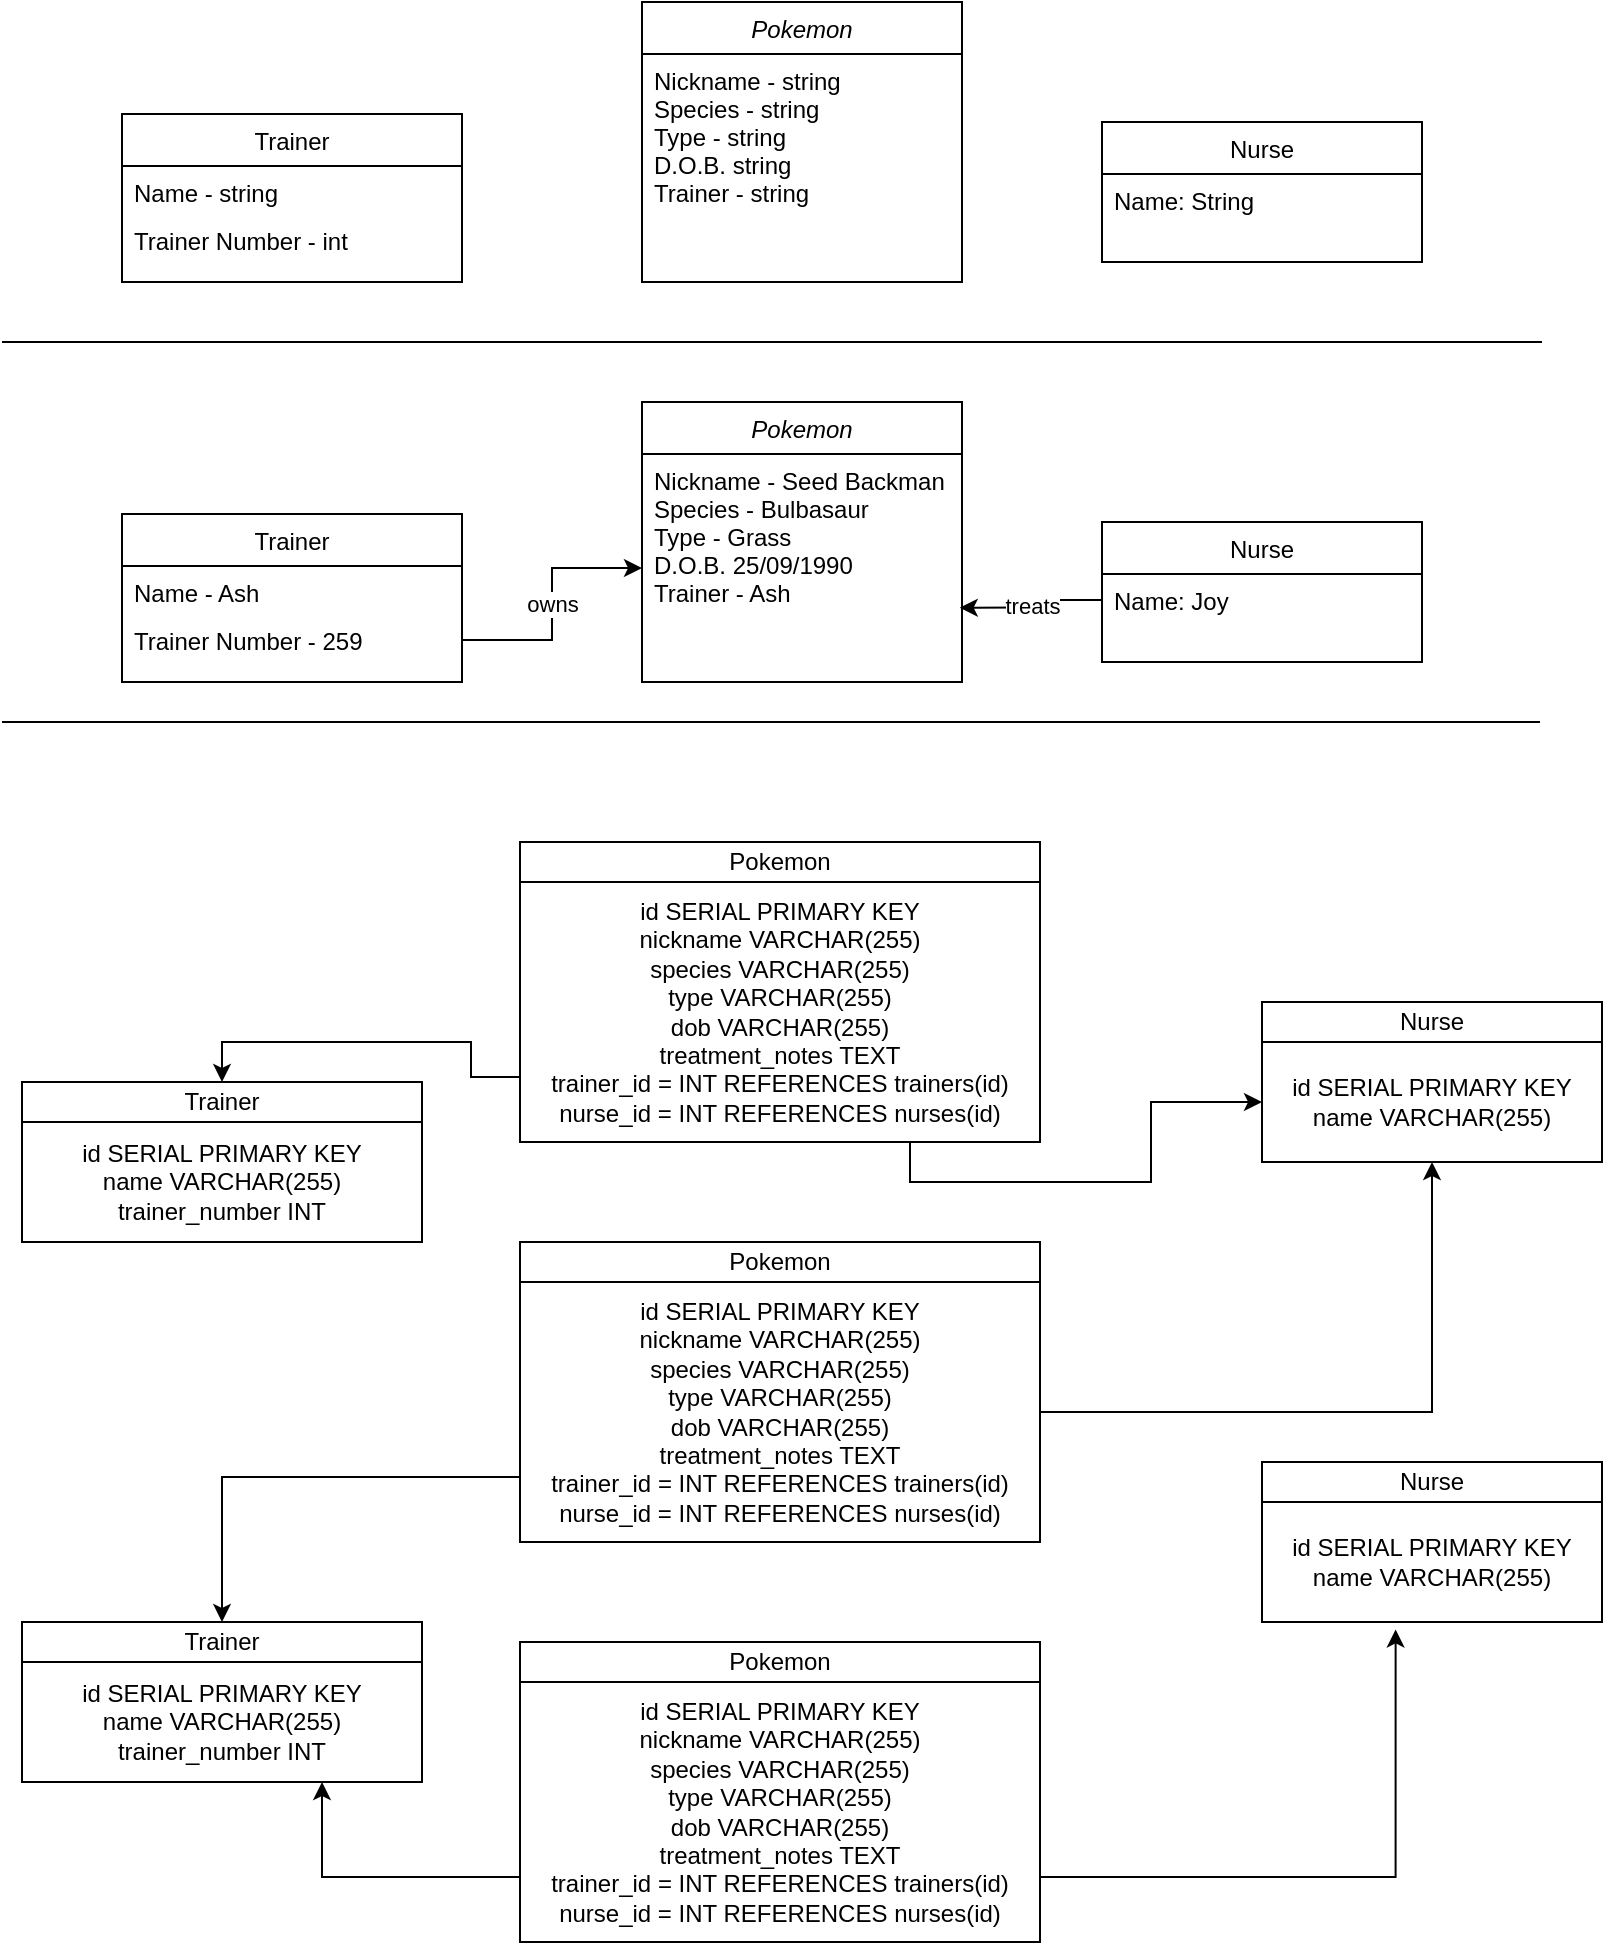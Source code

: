 <mxfile version="14.0.1" type="device"><diagram id="C5RBs43oDa-KdzZeNtuy" name="Page-1"><mxGraphModel dx="969" dy="542" grid="1" gridSize="10" guides="1" tooltips="1" connect="1" arrows="1" fold="1" page="1" pageScale="1" pageWidth="827" pageHeight="1169" math="0" shadow="0"><root><mxCell id="WIyWlLk6GJQsqaUBKTNV-0"/><mxCell id="WIyWlLk6GJQsqaUBKTNV-1" parent="WIyWlLk6GJQsqaUBKTNV-0"/><mxCell id="zkfFHV4jXpPFQw0GAbJ--0" value="Pokemon" style="swimlane;fontStyle=2;align=center;verticalAlign=top;childLayout=stackLayout;horizontal=1;startSize=26;horizontalStack=0;resizeParent=1;resizeLast=0;collapsible=1;marginBottom=0;rounded=0;shadow=0;strokeWidth=1;" parent="WIyWlLk6GJQsqaUBKTNV-1" vertex="1"><mxGeometry x="320" y="110" width="160" height="140" as="geometry"><mxRectangle x="230" y="140" width="160" height="26" as="alternateBounds"/></mxGeometry></mxCell><mxCell id="zkfFHV4jXpPFQw0GAbJ--3" value="Nickname - string&#10;Species - string&#10;Type - string&#10;D.O.B. string&#10;Trainer - string&#10;&#10;" style="text;align=left;verticalAlign=top;spacingLeft=4;spacingRight=4;overflow=hidden;rotatable=0;points=[[0,0.5],[1,0.5]];portConstraint=eastwest;rounded=0;shadow=0;fontStyle=0" parent="zkfFHV4jXpPFQw0GAbJ--0" vertex="1"><mxGeometry y="26" width="160" height="114" as="geometry"/></mxCell><mxCell id="zkfFHV4jXpPFQw0GAbJ--6" value="Trainer" style="swimlane;fontStyle=0;align=center;verticalAlign=top;childLayout=stackLayout;horizontal=1;startSize=26;horizontalStack=0;resizeParent=1;resizeLast=0;collapsible=1;marginBottom=0;rounded=0;shadow=0;strokeWidth=1;" parent="WIyWlLk6GJQsqaUBKTNV-1" vertex="1"><mxGeometry x="60" y="166" width="170" height="84" as="geometry"><mxRectangle x="130" y="380" width="160" height="26" as="alternateBounds"/></mxGeometry></mxCell><mxCell id="zkfFHV4jXpPFQw0GAbJ--7" value="Name - string" style="text;align=left;verticalAlign=top;spacingLeft=4;spacingRight=4;overflow=hidden;rotatable=0;points=[[0,0.5],[1,0.5]];portConstraint=eastwest;" parent="zkfFHV4jXpPFQw0GAbJ--6" vertex="1"><mxGeometry y="26" width="170" height="24" as="geometry"/></mxCell><mxCell id="zkfFHV4jXpPFQw0GAbJ--8" value="Trainer Number - int" style="text;align=left;verticalAlign=top;spacingLeft=4;spacingRight=4;overflow=hidden;rotatable=0;points=[[0,0.5],[1,0.5]];portConstraint=eastwest;rounded=0;shadow=0;html=0;" parent="zkfFHV4jXpPFQw0GAbJ--6" vertex="1"><mxGeometry y="50" width="170" height="26" as="geometry"/></mxCell><mxCell id="zkfFHV4jXpPFQw0GAbJ--13" value="Nurse" style="swimlane;fontStyle=0;align=center;verticalAlign=top;childLayout=stackLayout;horizontal=1;startSize=26;horizontalStack=0;resizeParent=1;resizeLast=0;collapsible=1;marginBottom=0;rounded=0;shadow=0;strokeWidth=1;" parent="WIyWlLk6GJQsqaUBKTNV-1" vertex="1"><mxGeometry x="550" y="170" width="160" height="70" as="geometry"><mxRectangle x="340" y="380" width="170" height="26" as="alternateBounds"/></mxGeometry></mxCell><mxCell id="zkfFHV4jXpPFQw0GAbJ--14" value="Name: String" style="text;align=left;verticalAlign=top;spacingLeft=4;spacingRight=4;overflow=hidden;rotatable=0;points=[[0,0.5],[1,0.5]];portConstraint=eastwest;" parent="zkfFHV4jXpPFQw0GAbJ--13" vertex="1"><mxGeometry y="26" width="160" height="26" as="geometry"/></mxCell><mxCell id="JukS40pt7o1-2IaAaHnx-2" value="" style="endArrow=none;html=1;" edge="1" parent="WIyWlLk6GJQsqaUBKTNV-1"><mxGeometry width="50" height="50" relative="1" as="geometry"><mxPoint y="280" as="sourcePoint"/><mxPoint x="770" y="280" as="targetPoint"/></mxGeometry></mxCell><mxCell id="JukS40pt7o1-2IaAaHnx-3" value="Trainer" style="rounded=0;whiteSpace=wrap;html=1;" vertex="1" parent="WIyWlLk6GJQsqaUBKTNV-1"><mxGeometry x="10" y="650" width="200" height="20" as="geometry"/></mxCell><mxCell id="JukS40pt7o1-2IaAaHnx-13" value="id SERIAL PRIMARY KEY&lt;br&gt;name VARCHAR(255)&lt;br&gt;trainer_number INT" style="rounded=0;whiteSpace=wrap;html=1;fillColor=none;" vertex="1" parent="WIyWlLk6GJQsqaUBKTNV-1"><mxGeometry x="10" y="670" width="200" height="60" as="geometry"/></mxCell><mxCell id="JukS40pt7o1-2IaAaHnx-14" value="Pokemon" style="rounded=0;whiteSpace=wrap;html=1;fillColor=none;" vertex="1" parent="WIyWlLk6GJQsqaUBKTNV-1"><mxGeometry x="259" y="530" width="260" height="20" as="geometry"/></mxCell><mxCell id="JukS40pt7o1-2IaAaHnx-15" style="edgeStyle=orthogonalEdgeStyle;rounded=0;orthogonalLoop=1;jettySize=auto;html=1;exitX=0.5;exitY=1;exitDx=0;exitDy=0;" edge="1" parent="WIyWlLk6GJQsqaUBKTNV-1" source="JukS40pt7o1-2IaAaHnx-14" target="JukS40pt7o1-2IaAaHnx-14"><mxGeometry relative="1" as="geometry"/></mxCell><mxCell id="JukS40pt7o1-2IaAaHnx-50" style="edgeStyle=orthogonalEdgeStyle;rounded=0;orthogonalLoop=1;jettySize=auto;html=1;exitX=0;exitY=0.75;exitDx=0;exitDy=0;entryX=0.5;entryY=0;entryDx=0;entryDy=0;" edge="1" parent="WIyWlLk6GJQsqaUBKTNV-1" source="JukS40pt7o1-2IaAaHnx-16" target="JukS40pt7o1-2IaAaHnx-3"><mxGeometry relative="1" as="geometry"/></mxCell><mxCell id="JukS40pt7o1-2IaAaHnx-51" style="edgeStyle=orthogonalEdgeStyle;rounded=0;orthogonalLoop=1;jettySize=auto;html=1;exitX=0.75;exitY=1;exitDx=0;exitDy=0;" edge="1" parent="WIyWlLk6GJQsqaUBKTNV-1" source="JukS40pt7o1-2IaAaHnx-16" target="JukS40pt7o1-2IaAaHnx-18"><mxGeometry relative="1" as="geometry"/></mxCell><mxCell id="JukS40pt7o1-2IaAaHnx-16" value="id SERIAL PRIMARY KEY&lt;br&gt;nickname VARCHAR(255)&lt;br&gt;species VARCHAR(255)&lt;br&gt;type VARCHAR(255)&lt;br&gt;dob VARCHAR(255)&lt;br&gt;treatment_notes TEXT&lt;br&gt;trainer_id = INT REFERENCES trainers(id)&lt;br&gt;nurse_id = INT REFERENCES nurses(id)" style="rounded=0;whiteSpace=wrap;html=1;fillColor=none;" vertex="1" parent="WIyWlLk6GJQsqaUBKTNV-1"><mxGeometry x="259" y="550" width="260" height="130" as="geometry"/></mxCell><mxCell id="JukS40pt7o1-2IaAaHnx-17" value="Nurse" style="rounded=0;whiteSpace=wrap;html=1;fillColor=none;" vertex="1" parent="WIyWlLk6GJQsqaUBKTNV-1"><mxGeometry x="630" y="610" width="170" height="20" as="geometry"/></mxCell><mxCell id="JukS40pt7o1-2IaAaHnx-18" value="id SERIAL PRIMARY KEY&lt;br&gt;name VARCHAR(255)" style="rounded=0;whiteSpace=wrap;html=1;fillColor=none;" vertex="1" parent="WIyWlLk6GJQsqaUBKTNV-1"><mxGeometry x="630" y="630" width="170" height="60" as="geometry"/></mxCell><mxCell id="JukS40pt7o1-2IaAaHnx-19" value="" style="endArrow=none;html=1;" edge="1" parent="WIyWlLk6GJQsqaUBKTNV-1"><mxGeometry width="50" height="50" relative="1" as="geometry"><mxPoint y="470" as="sourcePoint"/><mxPoint x="769" y="470" as="targetPoint"/></mxGeometry></mxCell><mxCell id="JukS40pt7o1-2IaAaHnx-20" value="Pokemon" style="swimlane;fontStyle=2;align=center;verticalAlign=top;childLayout=stackLayout;horizontal=1;startSize=26;horizontalStack=0;resizeParent=1;resizeLast=0;collapsible=1;marginBottom=0;rounded=0;shadow=0;strokeWidth=1;" vertex="1" parent="WIyWlLk6GJQsqaUBKTNV-1"><mxGeometry x="320" y="310" width="160" height="140" as="geometry"><mxRectangle x="230" y="140" width="160" height="26" as="alternateBounds"/></mxGeometry></mxCell><mxCell id="JukS40pt7o1-2IaAaHnx-21" value="Nickname - Seed Backman&#10;Species - Bulbasaur&#10;Type - Grass&#10;D.O.B. 25/09/1990&#10;Trainer - Ash&#10;" style="text;align=left;verticalAlign=top;spacingLeft=4;spacingRight=4;overflow=hidden;rotatable=0;points=[[0,0.5],[1,0.5]];portConstraint=eastwest;rounded=0;shadow=0;fontStyle=0" vertex="1" parent="JukS40pt7o1-2IaAaHnx-20"><mxGeometry y="26" width="160" height="114" as="geometry"/></mxCell><mxCell id="JukS40pt7o1-2IaAaHnx-22" value="Trainer" style="swimlane;fontStyle=0;align=center;verticalAlign=top;childLayout=stackLayout;horizontal=1;startSize=26;horizontalStack=0;resizeParent=1;resizeLast=0;collapsible=1;marginBottom=0;rounded=0;shadow=0;strokeWidth=1;" vertex="1" parent="WIyWlLk6GJQsqaUBKTNV-1"><mxGeometry x="60" y="366" width="170" height="84" as="geometry"><mxRectangle x="130" y="380" width="160" height="26" as="alternateBounds"/></mxGeometry></mxCell><mxCell id="JukS40pt7o1-2IaAaHnx-23" value="Name - Ash" style="text;align=left;verticalAlign=top;spacingLeft=4;spacingRight=4;overflow=hidden;rotatable=0;points=[[0,0.5],[1,0.5]];portConstraint=eastwest;" vertex="1" parent="JukS40pt7o1-2IaAaHnx-22"><mxGeometry y="26" width="170" height="24" as="geometry"/></mxCell><mxCell id="JukS40pt7o1-2IaAaHnx-24" value="Trainer Number - 259" style="text;align=left;verticalAlign=top;spacingLeft=4;spacingRight=4;overflow=hidden;rotatable=0;points=[[0,0.5],[1,0.5]];portConstraint=eastwest;rounded=0;shadow=0;html=0;" vertex="1" parent="JukS40pt7o1-2IaAaHnx-22"><mxGeometry y="50" width="170" height="26" as="geometry"/></mxCell><mxCell id="JukS40pt7o1-2IaAaHnx-25" value="Nurse" style="swimlane;fontStyle=0;align=center;verticalAlign=top;childLayout=stackLayout;horizontal=1;startSize=26;horizontalStack=0;resizeParent=1;resizeLast=0;collapsible=1;marginBottom=0;rounded=0;shadow=0;strokeWidth=1;" vertex="1" parent="WIyWlLk6GJQsqaUBKTNV-1"><mxGeometry x="550" y="370" width="160" height="70" as="geometry"><mxRectangle x="340" y="380" width="170" height="26" as="alternateBounds"/></mxGeometry></mxCell><mxCell id="JukS40pt7o1-2IaAaHnx-26" value="Name: Joy" style="text;align=left;verticalAlign=top;spacingLeft=4;spacingRight=4;overflow=hidden;rotatable=0;points=[[0,0.5],[1,0.5]];portConstraint=eastwest;" vertex="1" parent="JukS40pt7o1-2IaAaHnx-25"><mxGeometry y="26" width="160" height="26" as="geometry"/></mxCell><mxCell id="JukS40pt7o1-2IaAaHnx-30" value="Trainer" style="rounded=0;whiteSpace=wrap;html=1;" vertex="1" parent="WIyWlLk6GJQsqaUBKTNV-1"><mxGeometry x="10" y="920" width="200" height="20" as="geometry"/></mxCell><mxCell id="JukS40pt7o1-2IaAaHnx-31" value="id SERIAL PRIMARY KEY&lt;br&gt;name VARCHAR(255)&lt;br&gt;trainer_number INT" style="rounded=0;whiteSpace=wrap;html=1;fillColor=none;" vertex="1" parent="WIyWlLk6GJQsqaUBKTNV-1"><mxGeometry x="10" y="940" width="200" height="60" as="geometry"/></mxCell><mxCell id="JukS40pt7o1-2IaAaHnx-32" value="Pokemon" style="rounded=0;whiteSpace=wrap;html=1;fillColor=none;" vertex="1" parent="WIyWlLk6GJQsqaUBKTNV-1"><mxGeometry x="259" y="730" width="260" height="20" as="geometry"/></mxCell><mxCell id="JukS40pt7o1-2IaAaHnx-33" style="edgeStyle=orthogonalEdgeStyle;rounded=0;orthogonalLoop=1;jettySize=auto;html=1;exitX=0.5;exitY=1;exitDx=0;exitDy=0;" edge="1" parent="WIyWlLk6GJQsqaUBKTNV-1" source="JukS40pt7o1-2IaAaHnx-32" target="JukS40pt7o1-2IaAaHnx-32"><mxGeometry relative="1" as="geometry"/></mxCell><mxCell id="JukS40pt7o1-2IaAaHnx-54" style="edgeStyle=orthogonalEdgeStyle;rounded=0;orthogonalLoop=1;jettySize=auto;html=1;exitX=1;exitY=0.5;exitDx=0;exitDy=0;entryX=0.5;entryY=1;entryDx=0;entryDy=0;" edge="1" parent="WIyWlLk6GJQsqaUBKTNV-1" source="JukS40pt7o1-2IaAaHnx-34" target="JukS40pt7o1-2IaAaHnx-18"><mxGeometry relative="1" as="geometry"/></mxCell><mxCell id="JukS40pt7o1-2IaAaHnx-55" style="edgeStyle=orthogonalEdgeStyle;rounded=0;orthogonalLoop=1;jettySize=auto;html=1;exitX=0;exitY=0.75;exitDx=0;exitDy=0;entryX=0.5;entryY=0;entryDx=0;entryDy=0;" edge="1" parent="WIyWlLk6GJQsqaUBKTNV-1" source="JukS40pt7o1-2IaAaHnx-34" target="JukS40pt7o1-2IaAaHnx-30"><mxGeometry relative="1" as="geometry"/></mxCell><mxCell id="JukS40pt7o1-2IaAaHnx-34" value="id SERIAL PRIMARY KEY&lt;br&gt;nickname VARCHAR(255)&lt;br&gt;species VARCHAR(255)&lt;br&gt;type VARCHAR(255)&lt;br&gt;dob VARCHAR(255)&lt;br&gt;treatment_notes TEXT&lt;br&gt;trainer_id = INT REFERENCES trainers(id)&lt;br&gt;nurse_id = INT REFERENCES nurses(id)" style="rounded=0;whiteSpace=wrap;html=1;fillColor=none;" vertex="1" parent="WIyWlLk6GJQsqaUBKTNV-1"><mxGeometry x="259" y="750" width="260" height="130" as="geometry"/></mxCell><mxCell id="JukS40pt7o1-2IaAaHnx-35" value="Nurse" style="rounded=0;whiteSpace=wrap;html=1;fillColor=none;" vertex="1" parent="WIyWlLk6GJQsqaUBKTNV-1"><mxGeometry x="630" y="840" width="170" height="20" as="geometry"/></mxCell><mxCell id="JukS40pt7o1-2IaAaHnx-36" value="id SERIAL PRIMARY KEY&lt;br&gt;name VARCHAR(255)" style="rounded=0;whiteSpace=wrap;html=1;fillColor=none;" vertex="1" parent="WIyWlLk6GJQsqaUBKTNV-1"><mxGeometry x="630" y="860" width="170" height="60" as="geometry"/></mxCell><mxCell id="JukS40pt7o1-2IaAaHnx-39" value="Pokemon" style="rounded=0;whiteSpace=wrap;html=1;fillColor=none;" vertex="1" parent="WIyWlLk6GJQsqaUBKTNV-1"><mxGeometry x="259" y="930" width="260" height="20" as="geometry"/></mxCell><mxCell id="JukS40pt7o1-2IaAaHnx-40" style="edgeStyle=orthogonalEdgeStyle;rounded=0;orthogonalLoop=1;jettySize=auto;html=1;exitX=0.5;exitY=1;exitDx=0;exitDy=0;" edge="1" parent="WIyWlLk6GJQsqaUBKTNV-1" source="JukS40pt7o1-2IaAaHnx-39" target="JukS40pt7o1-2IaAaHnx-39"><mxGeometry relative="1" as="geometry"/></mxCell><mxCell id="JukS40pt7o1-2IaAaHnx-56" style="edgeStyle=orthogonalEdgeStyle;rounded=0;orthogonalLoop=1;jettySize=auto;html=1;exitX=0;exitY=0.75;exitDx=0;exitDy=0;entryX=0.75;entryY=1;entryDx=0;entryDy=0;" edge="1" parent="WIyWlLk6GJQsqaUBKTNV-1" source="JukS40pt7o1-2IaAaHnx-41" target="JukS40pt7o1-2IaAaHnx-31"><mxGeometry relative="1" as="geometry"/></mxCell><mxCell id="JukS40pt7o1-2IaAaHnx-57" style="edgeStyle=orthogonalEdgeStyle;rounded=0;orthogonalLoop=1;jettySize=auto;html=1;exitX=1;exitY=0.75;exitDx=0;exitDy=0;entryX=0.393;entryY=1.062;entryDx=0;entryDy=0;entryPerimeter=0;" edge="1" parent="WIyWlLk6GJQsqaUBKTNV-1" source="JukS40pt7o1-2IaAaHnx-41" target="JukS40pt7o1-2IaAaHnx-36"><mxGeometry relative="1" as="geometry"/></mxCell><mxCell id="JukS40pt7o1-2IaAaHnx-41" value="id SERIAL PRIMARY KEY&lt;br&gt;nickname VARCHAR(255)&lt;br&gt;species VARCHAR(255)&lt;br&gt;type VARCHAR(255)&lt;br&gt;dob VARCHAR(255)&lt;br&gt;treatment_notes TEXT&lt;br&gt;trainer_id = INT REFERENCES trainers(id)&lt;br&gt;nurse_id = INT REFERENCES nurses(id)" style="rounded=0;whiteSpace=wrap;html=1;fillColor=none;" vertex="1" parent="WIyWlLk6GJQsqaUBKTNV-1"><mxGeometry x="259" y="950" width="260" height="130" as="geometry"/></mxCell><mxCell id="JukS40pt7o1-2IaAaHnx-58" value="treats" style="edgeStyle=orthogonalEdgeStyle;rounded=0;orthogonalLoop=1;jettySize=auto;html=1;exitX=0;exitY=0.5;exitDx=0;exitDy=0;entryX=0.993;entryY=0.674;entryDx=0;entryDy=0;entryPerimeter=0;" edge="1" parent="WIyWlLk6GJQsqaUBKTNV-1" source="JukS40pt7o1-2IaAaHnx-26" target="JukS40pt7o1-2IaAaHnx-21"><mxGeometry relative="1" as="geometry"/></mxCell><mxCell id="JukS40pt7o1-2IaAaHnx-59" value="owns" style="edgeStyle=orthogonalEdgeStyle;rounded=0;orthogonalLoop=1;jettySize=auto;html=1;exitX=1;exitY=0.5;exitDx=0;exitDy=0;" edge="1" parent="WIyWlLk6GJQsqaUBKTNV-1" source="JukS40pt7o1-2IaAaHnx-24" target="JukS40pt7o1-2IaAaHnx-21"><mxGeometry relative="1" as="geometry"/></mxCell></root></mxGraphModel></diagram></mxfile>
